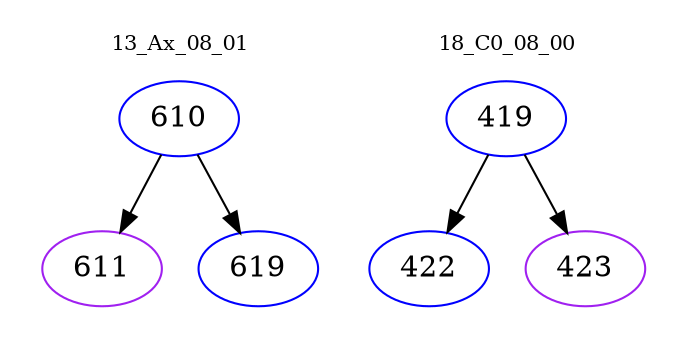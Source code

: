 digraph{
subgraph cluster_0 {
color = white
label = "13_Ax_08_01";
fontsize=10;
T0_610 [label="610", color="blue"]
T0_610 -> T0_611 [color="black"]
T0_611 [label="611", color="purple"]
T0_610 -> T0_619 [color="black"]
T0_619 [label="619", color="blue"]
}
subgraph cluster_1 {
color = white
label = "18_C0_08_00";
fontsize=10;
T1_419 [label="419", color="blue"]
T1_419 -> T1_422 [color="black"]
T1_422 [label="422", color="blue"]
T1_419 -> T1_423 [color="black"]
T1_423 [label="423", color="purple"]
}
}
